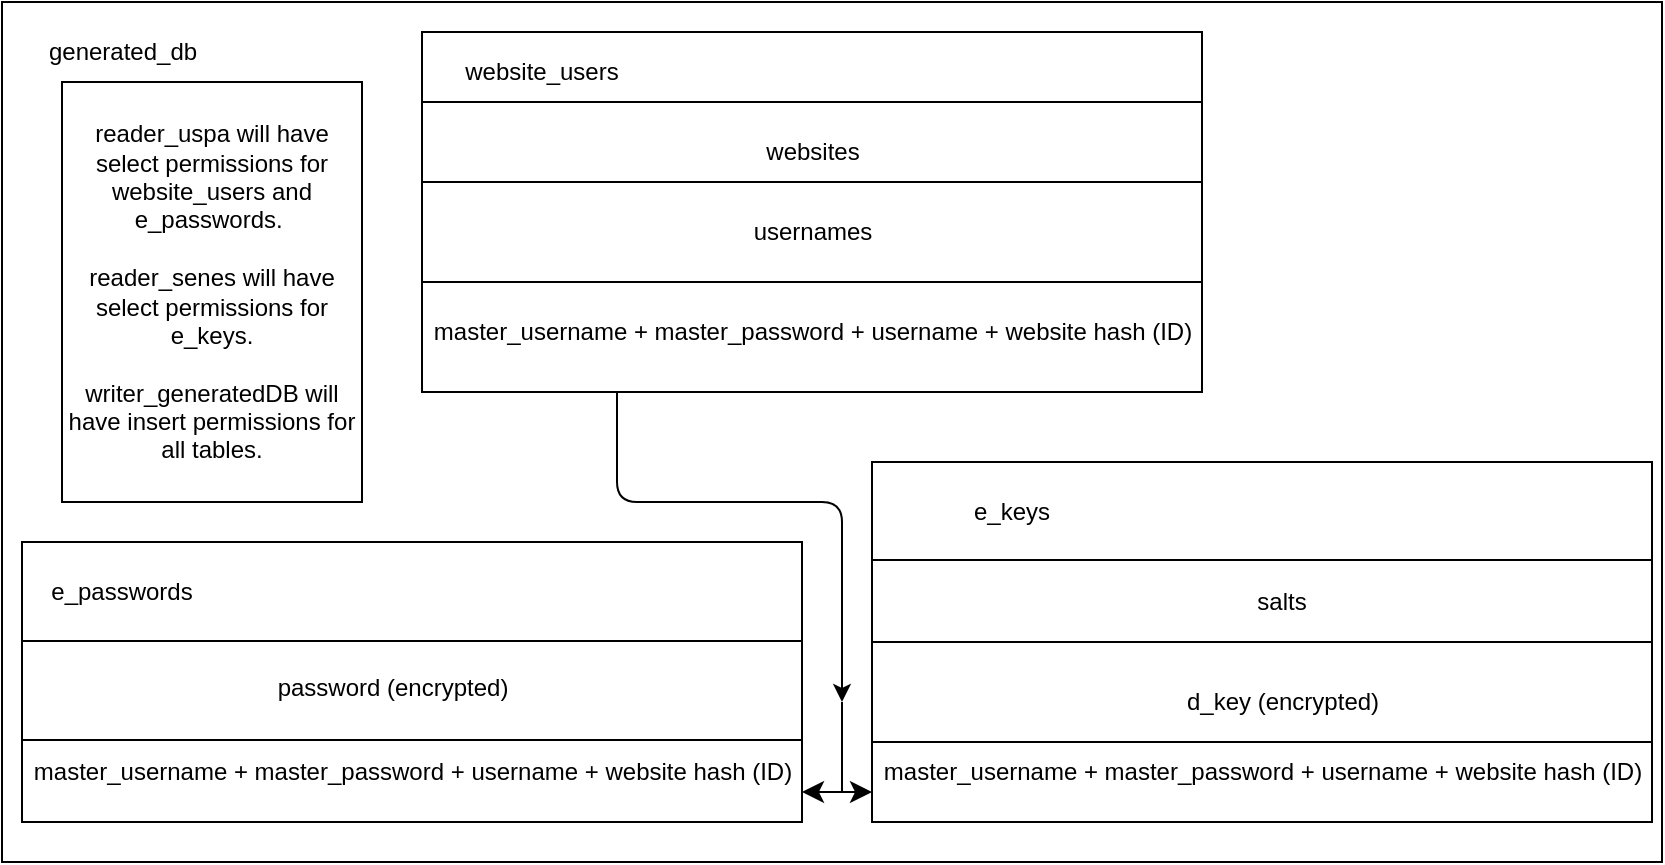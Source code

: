 <mxfile>
    <diagram id="ngTc_YEDZs39Cj6EGkCH" name="Page-1">
        <mxGraphModel dx="1054" dy="497" grid="1" gridSize="10" guides="1" tooltips="1" connect="1" arrows="1" fold="1" page="1" pageScale="1" pageWidth="850" pageHeight="1100" math="0" shadow="0">
            <root>
                <mxCell id="0"/>
                <mxCell id="1" parent="0"/>
                <mxCell id="42" value="" style="rounded=0;whiteSpace=wrap;html=1;" parent="1" vertex="1">
                    <mxGeometry x="10" y="200" width="830" height="430" as="geometry"/>
                </mxCell>
                <mxCell id="38" style="edgeStyle=elbowEdgeStyle;html=1;exitX=0.25;exitY=1;exitDx=0;exitDy=0;elbow=vertical;" parent="1" source="2" edge="1">
                    <mxGeometry relative="1" as="geometry">
                        <mxPoint x="430" y="550" as="targetPoint"/>
                        <Array as="points">
                            <mxPoint x="400" y="450"/>
                            <mxPoint x="360" y="450"/>
                        </Array>
                    </mxGeometry>
                </mxCell>
                <mxCell id="2" value="" style="rounded=0;whiteSpace=wrap;html=1;" parent="1" vertex="1">
                    <mxGeometry x="220" y="215" width="390" height="180" as="geometry"/>
                </mxCell>
                <mxCell id="8" value="" style="endArrow=none;html=1;" parent="1" edge="1">
                    <mxGeometry width="50" height="50" relative="1" as="geometry">
                        <mxPoint x="220" y="290" as="sourcePoint"/>
                        <mxPoint x="610" y="290" as="targetPoint"/>
                        <Array as="points">
                            <mxPoint x="440" y="290"/>
                        </Array>
                    </mxGeometry>
                </mxCell>
                <mxCell id="10" value="usernames" style="text;html=1;align=center;verticalAlign=middle;resizable=0;points=[];autosize=1;strokeColor=none;fillColor=none;" parent="1" vertex="1">
                    <mxGeometry x="375" y="300" width="80" height="30" as="geometry"/>
                </mxCell>
                <mxCell id="13" value="website_users" style="text;html=1;strokeColor=none;fillColor=none;align=center;verticalAlign=middle;whiteSpace=wrap;rounded=0;" parent="1" vertex="1">
                    <mxGeometry x="250" y="220" width="60" height="30" as="geometry"/>
                </mxCell>
                <mxCell id="15" value="websites" style="text;html=1;align=center;verticalAlign=middle;resizable=0;points=[];autosize=1;strokeColor=none;fillColor=none;" parent="1" vertex="1">
                    <mxGeometry x="380" y="260" width="70" height="30" as="geometry"/>
                </mxCell>
                <mxCell id="16" value="master_username + master_password + username + website hash (ID)" style="text;html=1;align=center;verticalAlign=middle;resizable=0;points=[];autosize=1;strokeColor=none;fillColor=none;" parent="1" vertex="1">
                    <mxGeometry x="215" y="350" width="400" height="30" as="geometry"/>
                </mxCell>
                <mxCell id="18" value="" style="rounded=0;whiteSpace=wrap;html=1;" parent="1" vertex="1">
                    <mxGeometry x="20" y="470" width="390" height="140" as="geometry"/>
                </mxCell>
                <mxCell id="22" value="e_passwords" style="text;html=1;strokeColor=none;fillColor=none;align=center;verticalAlign=middle;whiteSpace=wrap;rounded=0;" parent="1" vertex="1">
                    <mxGeometry x="40" y="480" width="60" height="30" as="geometry"/>
                </mxCell>
                <mxCell id="24" value="password (encrypted)" style="text;html=1;align=center;verticalAlign=middle;resizable=0;points=[];autosize=1;strokeColor=none;fillColor=none;" parent="1" vertex="1">
                    <mxGeometry x="135" y="528" width="140" height="30" as="geometry"/>
                </mxCell>
                <mxCell id="25" value="master_username + master_password + username + website hash (ID)" style="text;html=1;align=center;verticalAlign=middle;resizable=0;points=[];autosize=1;strokeColor=none;fillColor=none;" parent="1" vertex="1">
                    <mxGeometry x="15" y="570" width="400" height="30" as="geometry"/>
                </mxCell>
                <mxCell id="26" value="" style="rounded=0;whiteSpace=wrap;html=1;" parent="1" vertex="1">
                    <mxGeometry x="445" y="430" width="390" height="180" as="geometry"/>
                </mxCell>
                <mxCell id="30" value="e_keys" style="text;html=1;strokeColor=none;fillColor=none;align=center;verticalAlign=middle;whiteSpace=wrap;rounded=0;" parent="1" vertex="1">
                    <mxGeometry x="485" y="440" width="60" height="30" as="geometry"/>
                </mxCell>
                <mxCell id="32" value="d_key (encrypted)" style="text;html=1;align=center;verticalAlign=middle;resizable=0;points=[];autosize=1;strokeColor=none;fillColor=none;" parent="1" vertex="1">
                    <mxGeometry x="590" y="535" width="120" height="30" as="geometry"/>
                </mxCell>
                <mxCell id="33" value="master_username + master_password + username + website hash (ID)" style="text;html=1;align=center;verticalAlign=middle;resizable=0;points=[];autosize=1;strokeColor=none;fillColor=none;" parent="1" vertex="1">
                    <mxGeometry x="440" y="570" width="400" height="30" as="geometry"/>
                </mxCell>
                <mxCell id="43" value="generated_db" style="text;html=1;align=center;verticalAlign=middle;resizable=0;points=[];autosize=1;strokeColor=none;fillColor=none;" parent="1" vertex="1">
                    <mxGeometry x="20" y="210" width="100" height="30" as="geometry"/>
                </mxCell>
                <mxCell id="46" value="salts" style="text;html=1;strokeColor=none;fillColor=none;align=center;verticalAlign=middle;whiteSpace=wrap;rounded=0;" parent="1" vertex="1">
                    <mxGeometry x="620" y="485" width="60" height="30" as="geometry"/>
                </mxCell>
                <mxCell id="48" value="reader_uspa will have select permissions for website_users and e_passwords.&amp;nbsp;&lt;br&gt;&lt;br&gt;reader_senes will have select permissions for e_keys.&lt;br&gt;&lt;br&gt;writer_generatedDB will have insert permissions for all tables." style="rounded=0;whiteSpace=wrap;html=1;" vertex="1" parent="1">
                    <mxGeometry x="40" y="240" width="150" height="210" as="geometry"/>
                </mxCell>
                <mxCell id="49" value="" style="endArrow=none;html=1;" edge="1" parent="1">
                    <mxGeometry width="50" height="50" relative="1" as="geometry">
                        <mxPoint x="220" y="340" as="sourcePoint"/>
                        <mxPoint x="610" y="340" as="targetPoint"/>
                        <Array as="points">
                            <mxPoint x="440" y="340"/>
                        </Array>
                    </mxGeometry>
                </mxCell>
                <mxCell id="50" value="" style="endArrow=none;html=1;" edge="1" parent="1">
                    <mxGeometry width="50" height="50" relative="1" as="geometry">
                        <mxPoint x="220" y="250" as="sourcePoint"/>
                        <mxPoint x="610" y="250" as="targetPoint"/>
                        <Array as="points">
                            <mxPoint x="440" y="250"/>
                        </Array>
                    </mxGeometry>
                </mxCell>
                <mxCell id="51" value="" style="endArrow=none;html=1;" edge="1" parent="1">
                    <mxGeometry width="50" height="50" relative="1" as="geometry">
                        <mxPoint x="445" y="479" as="sourcePoint"/>
                        <mxPoint x="835" y="479" as="targetPoint"/>
                        <Array as="points">
                            <mxPoint x="665" y="479"/>
                        </Array>
                    </mxGeometry>
                </mxCell>
                <mxCell id="52" value="" style="endArrow=none;html=1;" edge="1" parent="1">
                    <mxGeometry width="50" height="50" relative="1" as="geometry">
                        <mxPoint x="445" y="520" as="sourcePoint"/>
                        <mxPoint x="835" y="520" as="targetPoint"/>
                        <Array as="points">
                            <mxPoint x="665" y="520"/>
                        </Array>
                    </mxGeometry>
                </mxCell>
                <mxCell id="53" value="" style="endArrow=none;html=1;" edge="1" parent="1">
                    <mxGeometry width="50" height="50" relative="1" as="geometry">
                        <mxPoint x="20" y="519.5" as="sourcePoint"/>
                        <mxPoint x="410" y="519.5" as="targetPoint"/>
                        <Array as="points">
                            <mxPoint x="240" y="519.5"/>
                        </Array>
                    </mxGeometry>
                </mxCell>
                <mxCell id="54" value="" style="endArrow=none;html=1;" edge="1" parent="1">
                    <mxGeometry width="50" height="50" relative="1" as="geometry">
                        <mxPoint x="20" y="569" as="sourcePoint"/>
                        <mxPoint x="410" y="569" as="targetPoint"/>
                        <Array as="points">
                            <mxPoint x="240" y="569"/>
                        </Array>
                    </mxGeometry>
                </mxCell>
                <mxCell id="55" value="" style="endArrow=none;html=1;" edge="1" parent="1">
                    <mxGeometry width="50" height="50" relative="1" as="geometry">
                        <mxPoint x="445" y="570" as="sourcePoint"/>
                        <mxPoint x="835" y="570" as="targetPoint"/>
                        <Array as="points">
                            <mxPoint x="665" y="570"/>
                        </Array>
                    </mxGeometry>
                </mxCell>
                <mxCell id="58" value="" style="edgeStyle=elbowEdgeStyle;elbow=horizontal;endArrow=classic;html=1;curved=0;rounded=0;endSize=8;startSize=8;" edge="1" parent="1">
                    <mxGeometry width="50" height="50" relative="1" as="geometry">
                        <mxPoint x="430" y="550" as="sourcePoint"/>
                        <mxPoint x="410" y="595" as="targetPoint"/>
                        <Array as="points">
                            <mxPoint x="430" y="600"/>
                        </Array>
                    </mxGeometry>
                </mxCell>
                <mxCell id="59" value="" style="edgeStyle=elbowEdgeStyle;elbow=horizontal;endArrow=classic;html=1;curved=0;rounded=0;endSize=8;startSize=8;" edge="1" parent="1">
                    <mxGeometry width="50" height="50" relative="1" as="geometry">
                        <mxPoint x="430" y="550" as="sourcePoint"/>
                        <mxPoint x="445" y="595" as="targetPoint"/>
                        <Array as="points">
                            <mxPoint x="430" y="595"/>
                        </Array>
                    </mxGeometry>
                </mxCell>
            </root>
        </mxGraphModel>
    </diagram>
</mxfile>